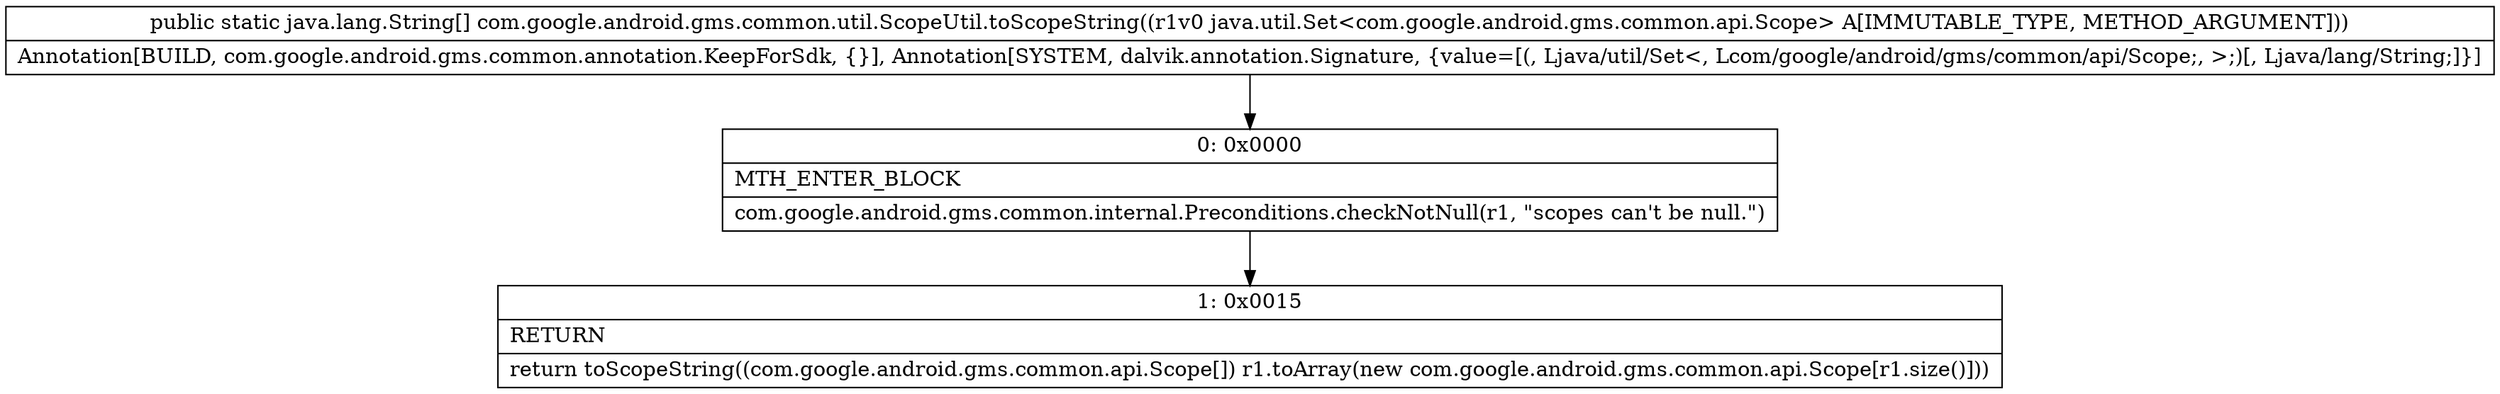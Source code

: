 digraph "CFG forcom.google.android.gms.common.util.ScopeUtil.toScopeString(Ljava\/util\/Set;)[Ljava\/lang\/String;" {
Node_0 [shape=record,label="{0\:\ 0x0000|MTH_ENTER_BLOCK\l|com.google.android.gms.common.internal.Preconditions.checkNotNull(r1, \"scopes can't be null.\")\l}"];
Node_1 [shape=record,label="{1\:\ 0x0015|RETURN\l|return toScopeString((com.google.android.gms.common.api.Scope[]) r1.toArray(new com.google.android.gms.common.api.Scope[r1.size()]))\l}"];
MethodNode[shape=record,label="{public static java.lang.String[] com.google.android.gms.common.util.ScopeUtil.toScopeString((r1v0 java.util.Set\<com.google.android.gms.common.api.Scope\> A[IMMUTABLE_TYPE, METHOD_ARGUMENT]))  | Annotation[BUILD, com.google.android.gms.common.annotation.KeepForSdk, \{\}], Annotation[SYSTEM, dalvik.annotation.Signature, \{value=[(, Ljava\/util\/Set\<, Lcom\/google\/android\/gms\/common\/api\/Scope;, \>;)[, Ljava\/lang\/String;]\}]\l}"];
MethodNode -> Node_0;
Node_0 -> Node_1;
}

